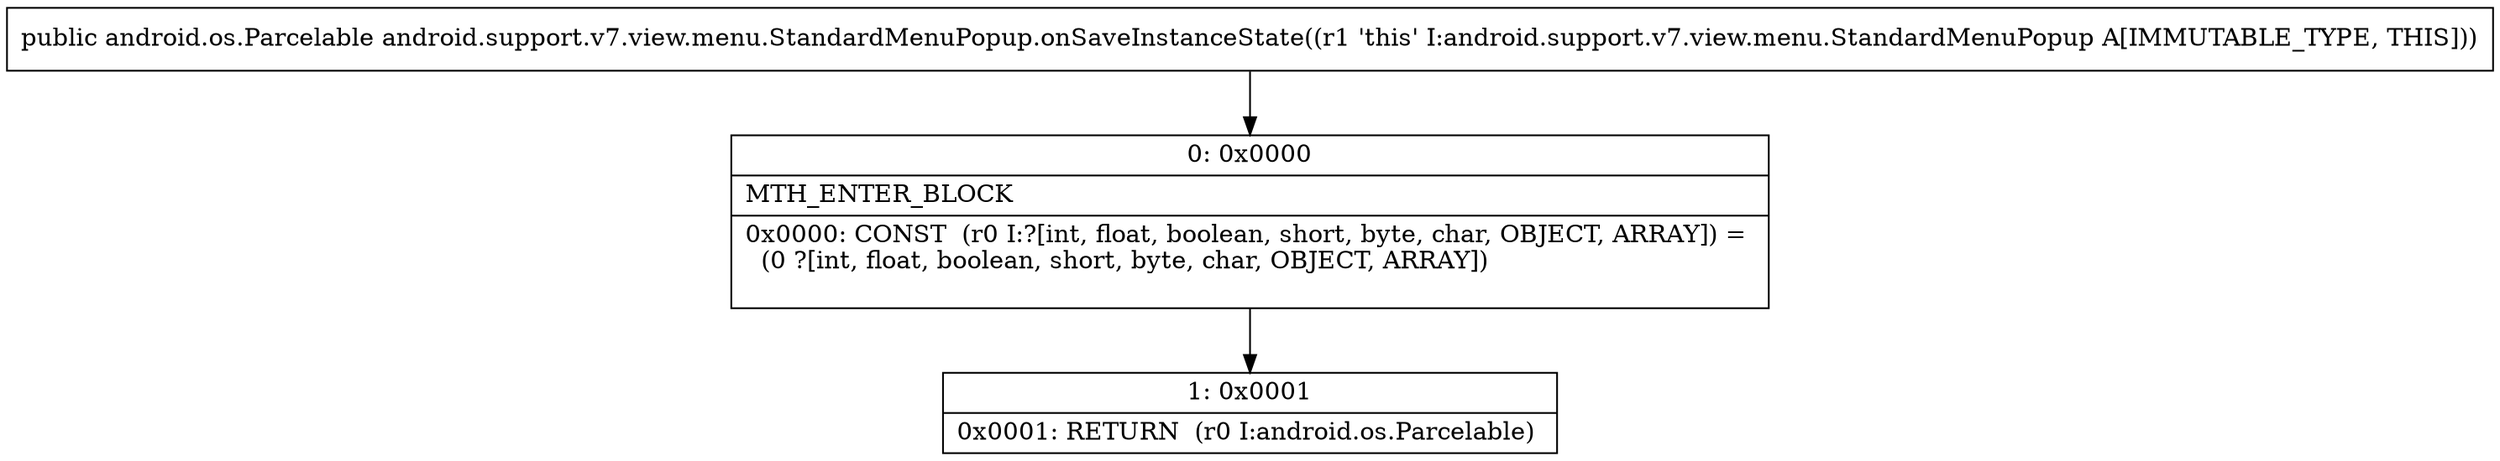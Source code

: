 digraph "CFG forandroid.support.v7.view.menu.StandardMenuPopup.onSaveInstanceState()Landroid\/os\/Parcelable;" {
Node_0 [shape=record,label="{0\:\ 0x0000|MTH_ENTER_BLOCK\l|0x0000: CONST  (r0 I:?[int, float, boolean, short, byte, char, OBJECT, ARRAY]) = \l  (0 ?[int, float, boolean, short, byte, char, OBJECT, ARRAY])\l \l}"];
Node_1 [shape=record,label="{1\:\ 0x0001|0x0001: RETURN  (r0 I:android.os.Parcelable) \l}"];
MethodNode[shape=record,label="{public android.os.Parcelable android.support.v7.view.menu.StandardMenuPopup.onSaveInstanceState((r1 'this' I:android.support.v7.view.menu.StandardMenuPopup A[IMMUTABLE_TYPE, THIS])) }"];
MethodNode -> Node_0;
Node_0 -> Node_1;
}

